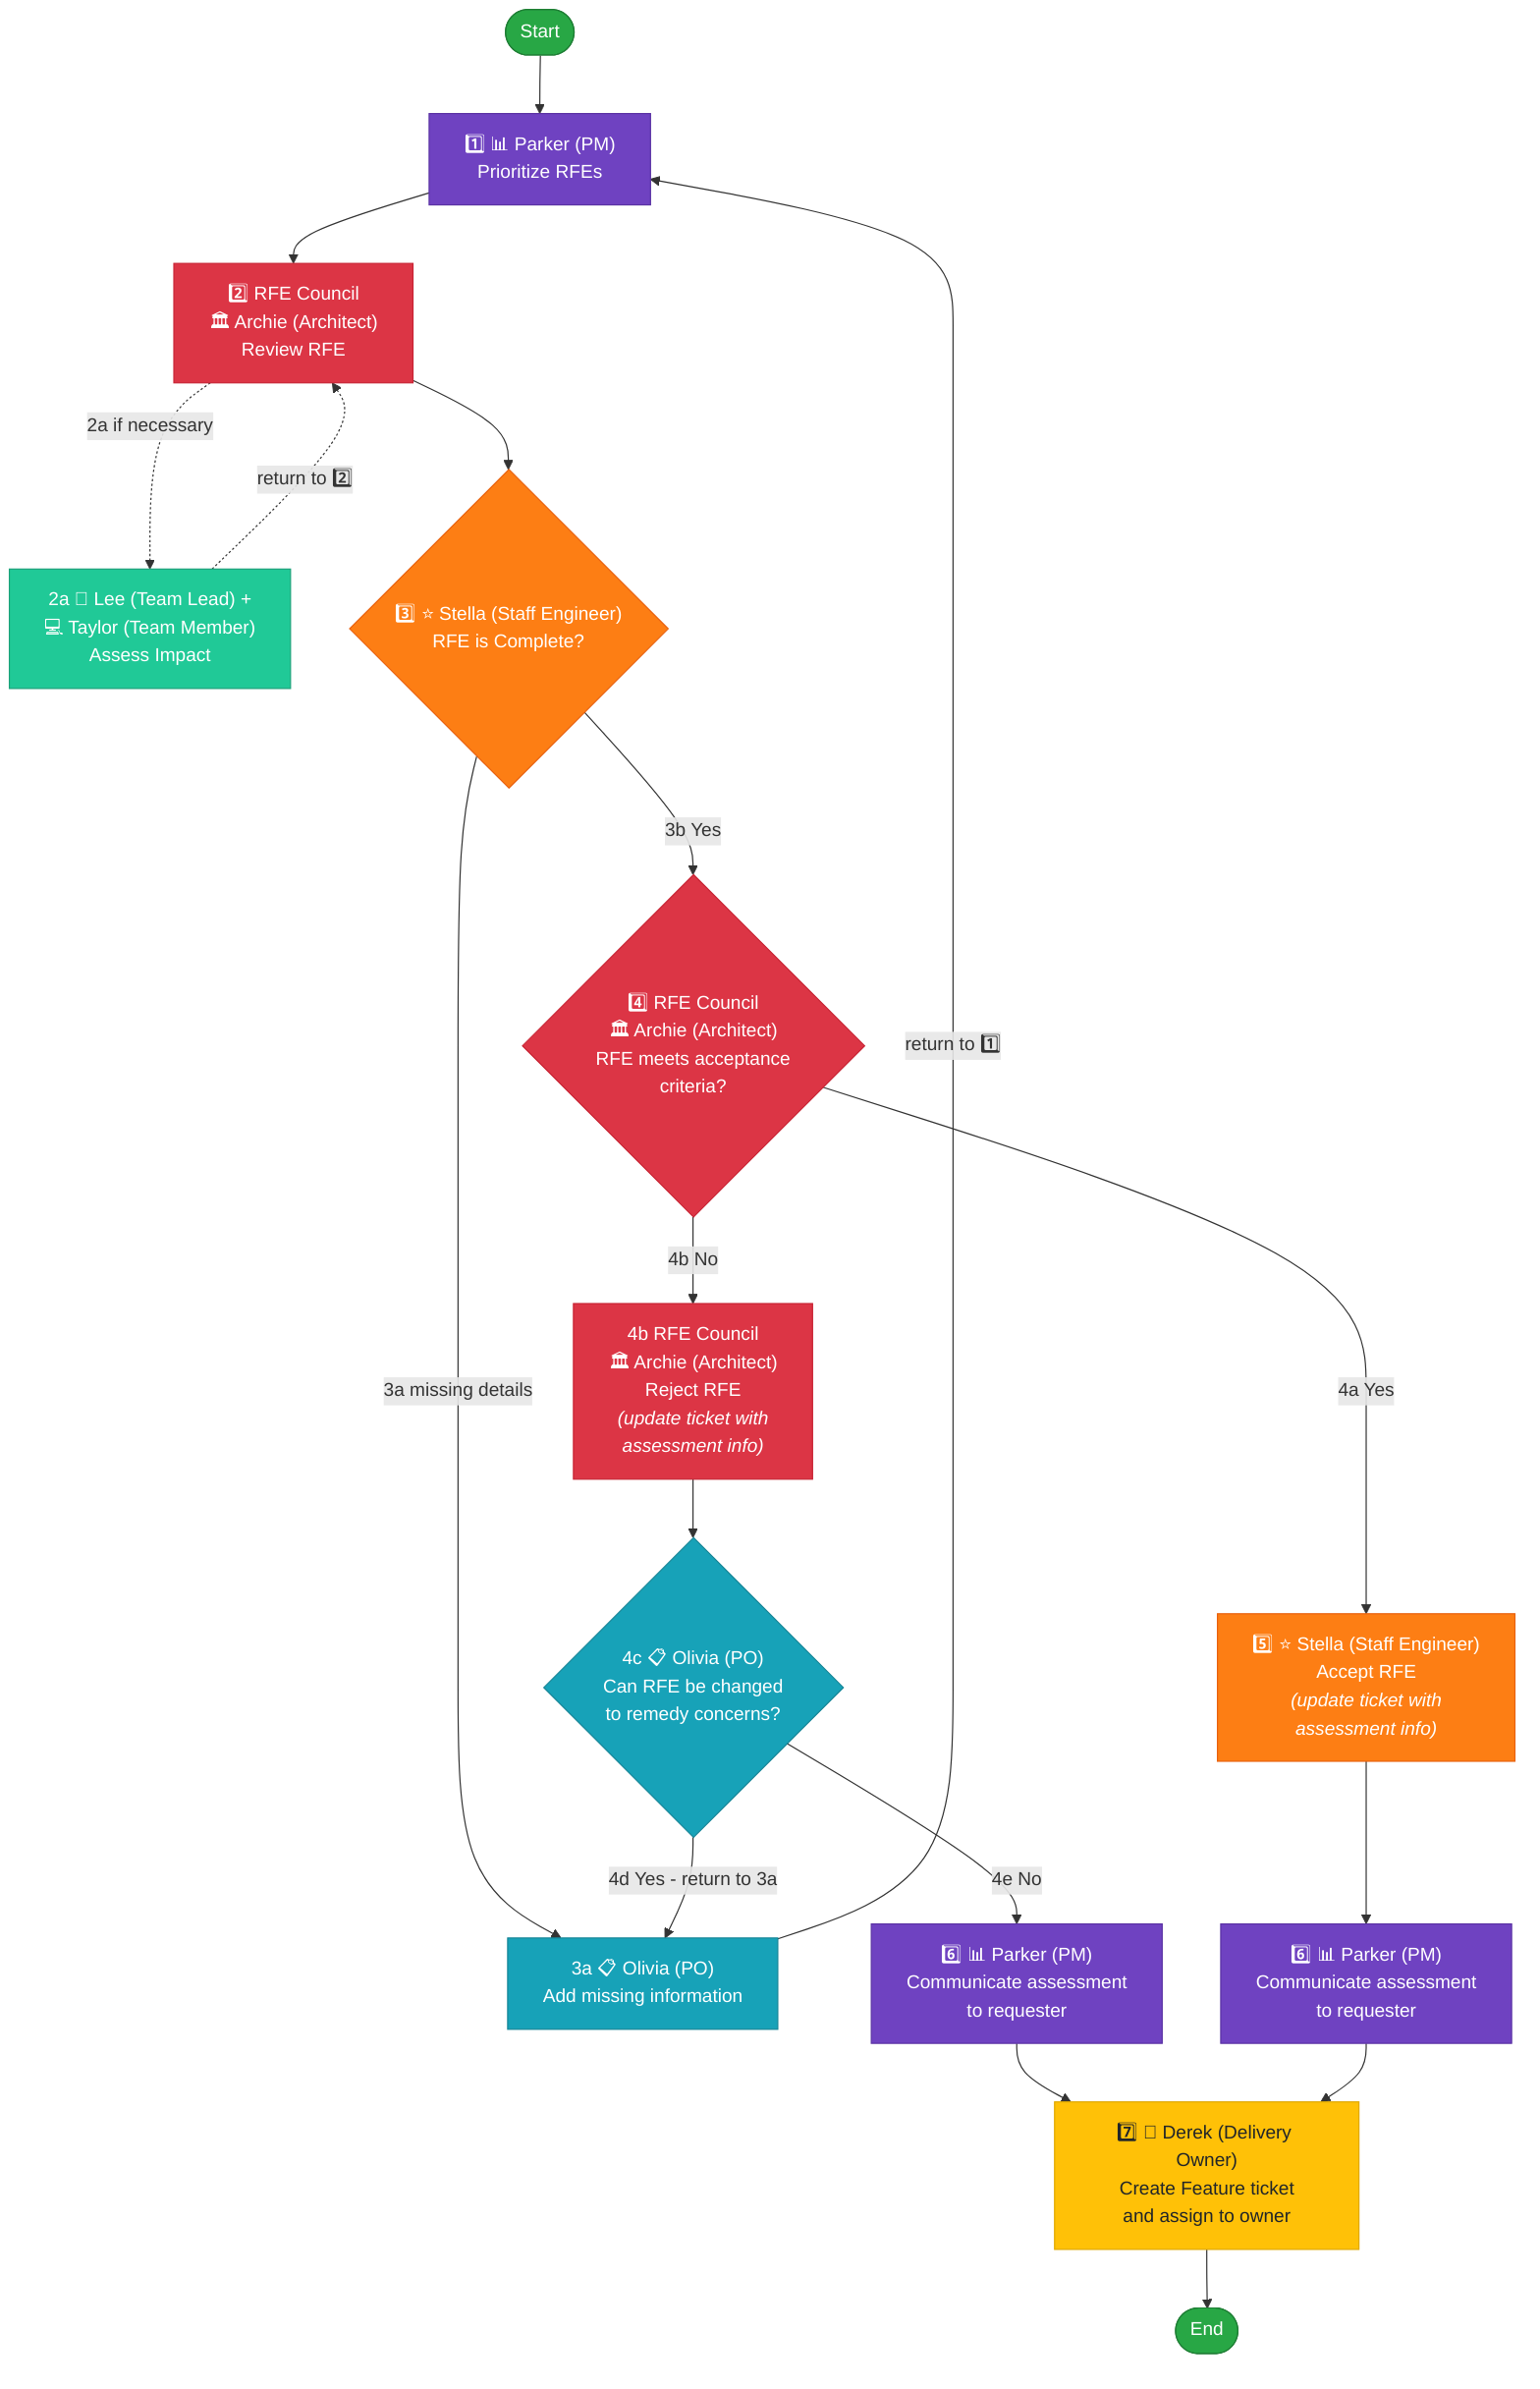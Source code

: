 flowchart TD
    Start([Start]) --> PrioritizeRFE["1️⃣ 📊 Parker (PM)<br/>Prioritize RFEs"]
    
    PrioritizeRFE --> ReviewRFE["2️⃣ RFE Council<br/>🏛️ Archie (Architect)<br/>Review RFE"]
    ReviewRFE -.->|2a if necessary| AssessImpact["2a 👥 Lee (Team Lead) +<br/>💻 Taylor (Team Member)<br/>Assess Impact"]
    AssessImpact -.->|return to 2️⃣| ReviewRFE
    
    ReviewRFE --> RFEComplete{"3️⃣ ⭐ Stella (Staff Engineer)<br/>RFE is Complete?"}
    RFEComplete -->|3a missing details| AddInfo["3a 📋 Olivia (PO)<br/>Add missing information"]
    AddInfo -->|return to 1️⃣| PrioritizeRFE
    
    RFEComplete -->|3b Yes| RFEMeets{"4️⃣ RFE Council<br/>🏛️ Archie (Architect)<br/>RFE meets acceptance<br/>criteria?"}
    
    RFEMeets -->|4a Yes| AcceptRFE["5️⃣ ⭐ Stella (Staff Engineer)<br/>Accept RFE<br/><i>(update ticket with<br/>assessment info)</i>"]
    RFEMeets -->|4b No| RejectRFE["4b RFE Council<br/>🏛️ Archie (Architect)<br/>Reject RFE<br/><i>(update ticket with<br/>assessment info)</i>"]
    
    RejectRFE --> CanChange{"4c 📋 Olivia (PO)<br/>Can RFE be changed<br/>to remedy concerns?"}
    CanChange -->|4d Yes - return to 3a| AddInfo
    CanChange -->|4e No| CommReject["6️⃣ 📊 Parker (PM)<br/>Communicate assessment<br/>to requester"]
    
    AcceptRFE --> CommAccept["6️⃣ 📊 Parker (PM)<br/>Communicate assessment<br/>to requester"]
    
    CommReject --> CreateTicket["7️⃣ 🚀 Derek (Delivery Owner)<br/>Create Feature ticket<br/>and assign to owner"]
    CommAccept --> CreateTicket
    
    CreateTicket --> End([End])
    
    %% Agent role-based styling
    classDef startEnd fill:#28a745,stroke:#1e7e34,color:#fff
    classDef productManager fill:#6f42c1,stroke:#5a32a3,color:#fff
    classDef productOwner fill:#17a2b8,stroke:#138496,color:#fff
    classDef architect fill:#dc3545,stroke:#c82333,color:#fff
    classDef staffEngineer fill:#fd7e14,stroke:#e8610e,color:#fff
    classDef teamLead fill:#20c997,stroke:#1aa179,color:#fff
    classDef deliveryOwner fill:#ffc107,stroke:#e0a800,color:#212529
    
    class Start,End startEnd
    class PrioritizeRFE,CommReject,CommAccept productManager
    class AddInfo,CanChange productOwner
    class ReviewRFE,RFEMeets,RejectRFE architect
    class RFEComplete,AcceptRFE staffEngineer
    class AssessImpact teamLead
    class CreateTicket deliveryOwner